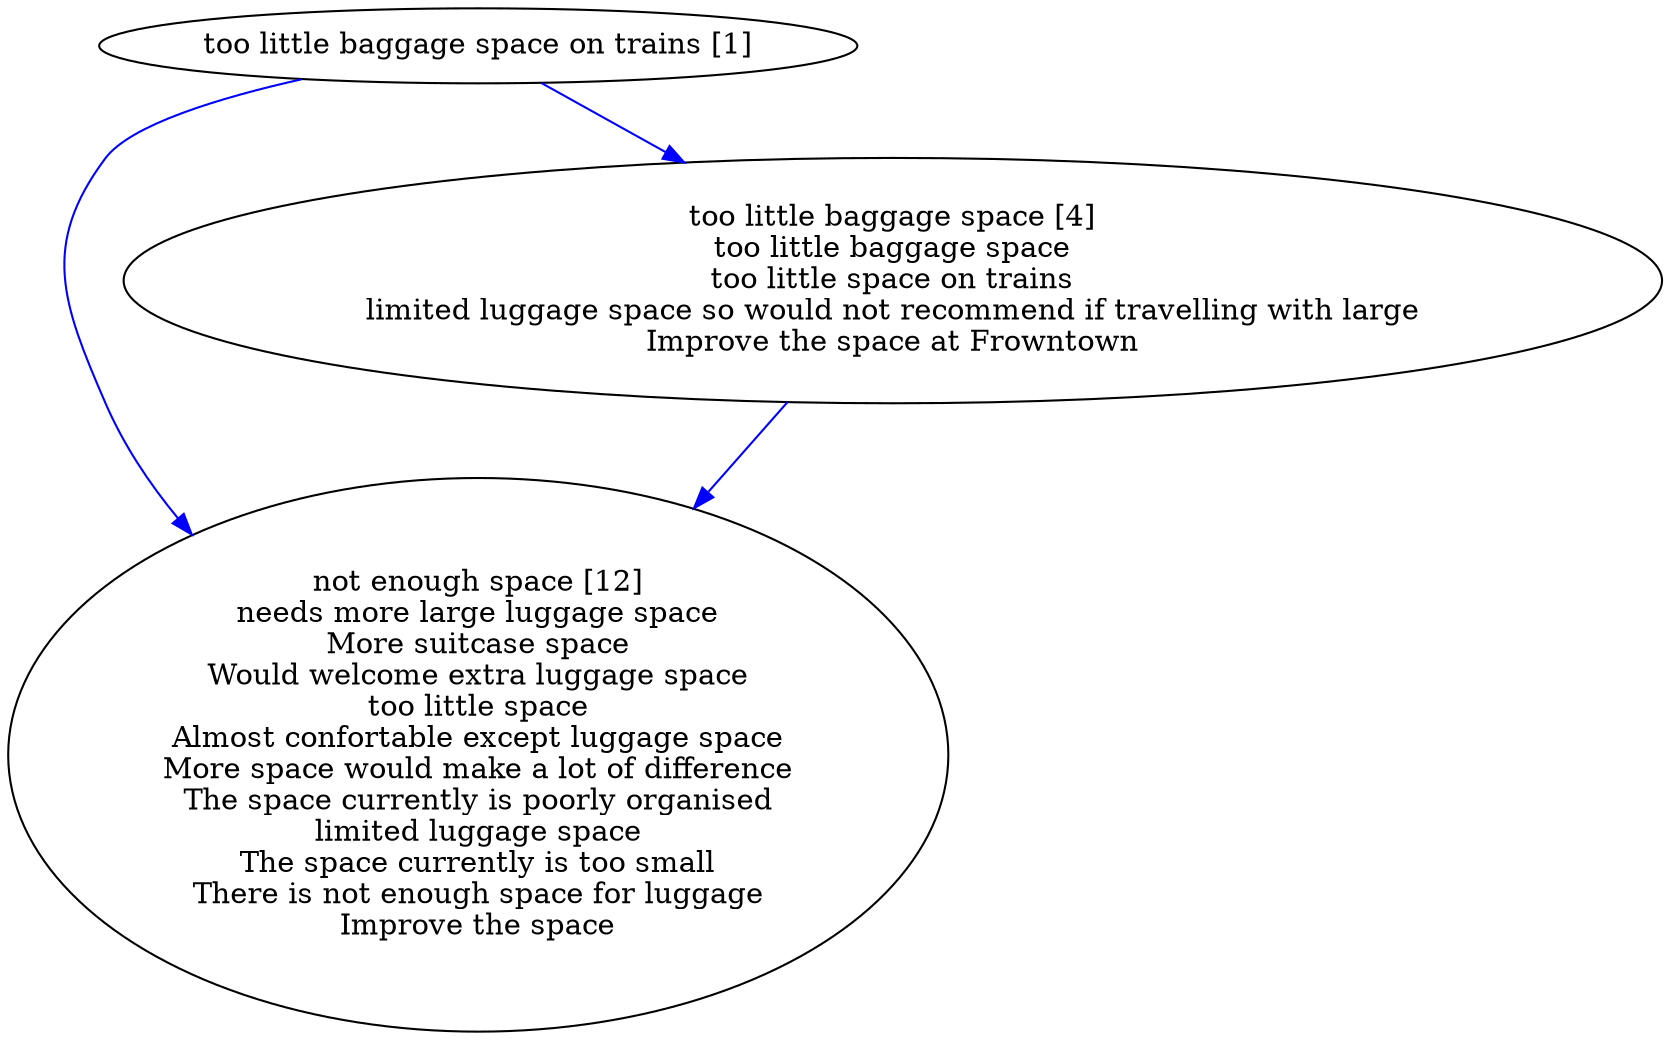 digraph collapsedGraph {
"not enough space [12]\nneeds more large luggage space\nMore suitcase space\nWould welcome extra luggage space\ntoo little space\nAlmost confortable except luggage space\nMore space would make a lot of difference\nThe space currently is poorly organised\nlimited luggage space\nThe space currently is too small\nThere is not enough space for luggage\nImprove the space""too little baggage space [4]\ntoo little baggage space\ntoo little space on trains\nlimited luggage space so would not recommend if travelling with large\nImprove the space at Frowntown""too little baggage space on trains [1]""too little baggage space [4]\ntoo little baggage space\ntoo little space on trains\nlimited luggage space so would not recommend if travelling with large\nImprove the space at Frowntown" -> "not enough space [12]\nneeds more large luggage space\nMore suitcase space\nWould welcome extra luggage space\ntoo little space\nAlmost confortable except luggage space\nMore space would make a lot of difference\nThe space currently is poorly organised\nlimited luggage space\nThe space currently is too small\nThere is not enough space for luggage\nImprove the space" [color=blue]
"too little baggage space on trains [1]" -> "not enough space [12]\nneeds more large luggage space\nMore suitcase space\nWould welcome extra luggage space\ntoo little space\nAlmost confortable except luggage space\nMore space would make a lot of difference\nThe space currently is poorly organised\nlimited luggage space\nThe space currently is too small\nThere is not enough space for luggage\nImprove the space" [color=blue]
"too little baggage space on trains [1]" -> "too little baggage space [4]\ntoo little baggage space\ntoo little space on trains\nlimited luggage space so would not recommend if travelling with large\nImprove the space at Frowntown" [color=blue]
}